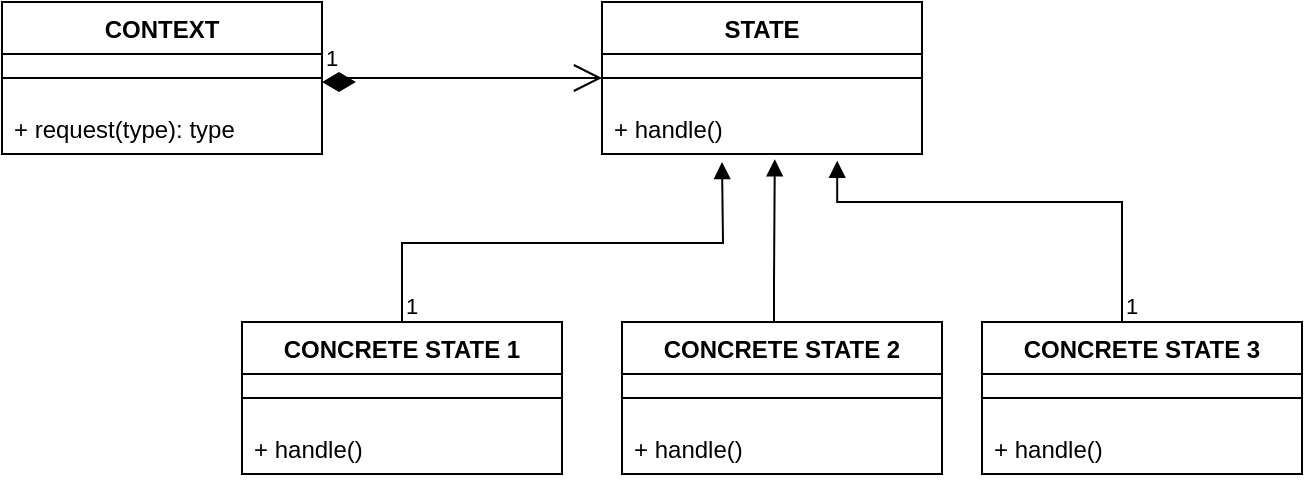 <mxfile version="21.0.8" type="device"><diagram name="Page-1" id="Hbo1CyCxLp4BQ8Umc6az"><mxGraphModel dx="1050" dy="541" grid="1" gridSize="10" guides="1" tooltips="1" connect="1" arrows="1" fold="1" page="1" pageScale="1" pageWidth="850" pageHeight="1100" math="0" shadow="0"><root><mxCell id="0"/><mxCell id="1" parent="0"/><mxCell id="VODVnnK7MFLv7QR3grY8-1" value="CONTEXT" style="swimlane;fontStyle=1;align=center;verticalAlign=top;childLayout=stackLayout;horizontal=1;startSize=26;horizontalStack=0;resizeParent=1;resizeParentMax=0;resizeLast=0;collapsible=1;marginBottom=0;whiteSpace=wrap;html=1;" vertex="1" parent="1"><mxGeometry x="130" y="60" width="160" height="76" as="geometry"/></mxCell><mxCell id="VODVnnK7MFLv7QR3grY8-3" value="" style="line;strokeWidth=1;fillColor=none;align=left;verticalAlign=middle;spacingTop=-1;spacingLeft=3;spacingRight=3;rotatable=0;labelPosition=right;points=[];portConstraint=eastwest;strokeColor=inherit;" vertex="1" parent="VODVnnK7MFLv7QR3grY8-1"><mxGeometry y="26" width="160" height="24" as="geometry"/></mxCell><mxCell id="VODVnnK7MFLv7QR3grY8-29" value="1" style="endArrow=open;html=1;endSize=12;startArrow=diamondThin;startSize=14;startFill=1;edgeStyle=orthogonalEdgeStyle;align=left;verticalAlign=bottom;rounded=0;entryX=0;entryY=0.5;entryDx=0;entryDy=0;" edge="1" parent="VODVnnK7MFLv7QR3grY8-1" target="VODVnnK7MFLv7QR3grY8-6"><mxGeometry x="-1" y="3" relative="1" as="geometry"><mxPoint x="160" y="40" as="sourcePoint"/><mxPoint x="320" y="40" as="targetPoint"/><Array as="points"><mxPoint x="170" y="40"/><mxPoint x="170" y="38"/></Array></mxGeometry></mxCell><mxCell id="VODVnnK7MFLv7QR3grY8-4" value="+ request(type): type" style="text;strokeColor=none;fillColor=none;align=left;verticalAlign=top;spacingLeft=4;spacingRight=4;overflow=hidden;rotatable=0;points=[[0,0.5],[1,0.5]];portConstraint=eastwest;whiteSpace=wrap;html=1;" vertex="1" parent="VODVnnK7MFLv7QR3grY8-1"><mxGeometry y="50" width="160" height="26" as="geometry"/></mxCell><mxCell id="VODVnnK7MFLv7QR3grY8-6" value="STATE" style="swimlane;fontStyle=1;align=center;verticalAlign=top;childLayout=stackLayout;horizontal=1;startSize=26;horizontalStack=0;resizeParent=1;resizeParentMax=0;resizeLast=0;collapsible=1;marginBottom=0;whiteSpace=wrap;html=1;" vertex="1" parent="1"><mxGeometry x="430" y="60" width="160" height="76" as="geometry"/></mxCell><mxCell id="VODVnnK7MFLv7QR3grY8-8" value="" style="line;strokeWidth=1;fillColor=none;align=left;verticalAlign=middle;spacingTop=-1;spacingLeft=3;spacingRight=3;rotatable=0;labelPosition=right;points=[];portConstraint=eastwest;strokeColor=inherit;" vertex="1" parent="VODVnnK7MFLv7QR3grY8-6"><mxGeometry y="26" width="160" height="24" as="geometry"/></mxCell><mxCell id="VODVnnK7MFLv7QR3grY8-9" value="+ handle()" style="text;strokeColor=none;fillColor=none;align=left;verticalAlign=top;spacingLeft=4;spacingRight=4;overflow=hidden;rotatable=0;points=[[0,0.5],[1,0.5]];portConstraint=eastwest;whiteSpace=wrap;html=1;" vertex="1" parent="VODVnnK7MFLv7QR3grY8-6"><mxGeometry y="50" width="160" height="26" as="geometry"/></mxCell><mxCell id="VODVnnK7MFLv7QR3grY8-10" value="CONCRETE STATE 1" style="swimlane;fontStyle=1;align=center;verticalAlign=top;childLayout=stackLayout;horizontal=1;startSize=26;horizontalStack=0;resizeParent=1;resizeParentMax=0;resizeLast=0;collapsible=1;marginBottom=0;whiteSpace=wrap;html=1;" vertex="1" parent="1"><mxGeometry x="250" y="220" width="160" height="76" as="geometry"/></mxCell><mxCell id="VODVnnK7MFLv7QR3grY8-11" value="" style="line;strokeWidth=1;fillColor=none;align=left;verticalAlign=middle;spacingTop=-1;spacingLeft=3;spacingRight=3;rotatable=0;labelPosition=right;points=[];portConstraint=eastwest;strokeColor=inherit;" vertex="1" parent="VODVnnK7MFLv7QR3grY8-10"><mxGeometry y="26" width="160" height="24" as="geometry"/></mxCell><mxCell id="VODVnnK7MFLv7QR3grY8-12" value="+ handle()" style="text;strokeColor=none;fillColor=none;align=left;verticalAlign=top;spacingLeft=4;spacingRight=4;overflow=hidden;rotatable=0;points=[[0,0.5],[1,0.5]];portConstraint=eastwest;whiteSpace=wrap;html=1;" vertex="1" parent="VODVnnK7MFLv7QR3grY8-10"><mxGeometry y="50" width="160" height="26" as="geometry"/></mxCell><mxCell id="VODVnnK7MFLv7QR3grY8-13" value="CONCRETE STATE 2" style="swimlane;fontStyle=1;align=center;verticalAlign=top;childLayout=stackLayout;horizontal=1;startSize=26;horizontalStack=0;resizeParent=1;resizeParentMax=0;resizeLast=0;collapsible=1;marginBottom=0;whiteSpace=wrap;html=1;" vertex="1" parent="1"><mxGeometry x="440" y="220" width="160" height="76" as="geometry"/></mxCell><mxCell id="VODVnnK7MFLv7QR3grY8-14" value="" style="line;strokeWidth=1;fillColor=none;align=left;verticalAlign=middle;spacingTop=-1;spacingLeft=3;spacingRight=3;rotatable=0;labelPosition=right;points=[];portConstraint=eastwest;strokeColor=inherit;" vertex="1" parent="VODVnnK7MFLv7QR3grY8-13"><mxGeometry y="26" width="160" height="24" as="geometry"/></mxCell><mxCell id="VODVnnK7MFLv7QR3grY8-15" value="+ handle()" style="text;strokeColor=none;fillColor=none;align=left;verticalAlign=top;spacingLeft=4;spacingRight=4;overflow=hidden;rotatable=0;points=[[0,0.5],[1,0.5]];portConstraint=eastwest;whiteSpace=wrap;html=1;" vertex="1" parent="VODVnnK7MFLv7QR3grY8-13"><mxGeometry y="50" width="160" height="26" as="geometry"/></mxCell><mxCell id="VODVnnK7MFLv7QR3grY8-16" value="CONCRETE STATE 3" style="swimlane;fontStyle=1;align=center;verticalAlign=top;childLayout=stackLayout;horizontal=1;startSize=26;horizontalStack=0;resizeParent=1;resizeParentMax=0;resizeLast=0;collapsible=1;marginBottom=0;whiteSpace=wrap;html=1;" vertex="1" parent="1"><mxGeometry x="620" y="220" width="160" height="76" as="geometry"/></mxCell><mxCell id="VODVnnK7MFLv7QR3grY8-27" value="" style="endArrow=block;endFill=1;html=1;edgeStyle=orthogonalEdgeStyle;align=left;verticalAlign=top;rounded=0;entryX=0.735;entryY=1.131;entryDx=0;entryDy=0;entryPerimeter=0;" edge="1" parent="VODVnnK7MFLv7QR3grY8-16" target="VODVnnK7MFLv7QR3grY8-9"><mxGeometry x="-1" relative="1" as="geometry"><mxPoint x="70" as="sourcePoint"/><mxPoint x="230" as="targetPoint"/><Array as="points"><mxPoint x="70" y="-60"/><mxPoint x="-72" y="-60"/></Array></mxGeometry></mxCell><mxCell id="VODVnnK7MFLv7QR3grY8-28" value="1" style="edgeLabel;resizable=0;html=1;align=left;verticalAlign=bottom;" connectable="0" vertex="1" parent="VODVnnK7MFLv7QR3grY8-27"><mxGeometry x="-1" relative="1" as="geometry"/></mxCell><mxCell id="VODVnnK7MFLv7QR3grY8-17" value="" style="line;strokeWidth=1;fillColor=none;align=left;verticalAlign=middle;spacingTop=-1;spacingLeft=3;spacingRight=3;rotatable=0;labelPosition=right;points=[];portConstraint=eastwest;strokeColor=inherit;" vertex="1" parent="VODVnnK7MFLv7QR3grY8-16"><mxGeometry y="26" width="160" height="24" as="geometry"/></mxCell><mxCell id="VODVnnK7MFLv7QR3grY8-18" value="+ handle()" style="text;strokeColor=none;fillColor=none;align=left;verticalAlign=top;spacingLeft=4;spacingRight=4;overflow=hidden;rotatable=0;points=[[0,0.5],[1,0.5]];portConstraint=eastwest;whiteSpace=wrap;html=1;" vertex="1" parent="VODVnnK7MFLv7QR3grY8-16"><mxGeometry y="50" width="160" height="26" as="geometry"/></mxCell><mxCell id="VODVnnK7MFLv7QR3grY8-23" value="" style="endArrow=block;endFill=1;html=1;edgeStyle=orthogonalEdgeStyle;align=left;verticalAlign=top;rounded=0;exitX=0.5;exitY=0;exitDx=0;exitDy=0;" edge="1" parent="1" source="VODVnnK7MFLv7QR3grY8-10"><mxGeometry x="-1" relative="1" as="geometry"><mxPoint x="330" y="190" as="sourcePoint"/><mxPoint x="490" y="140" as="targetPoint"/><mxPoint as="offset"/></mxGeometry></mxCell><mxCell id="VODVnnK7MFLv7QR3grY8-24" value="1" style="edgeLabel;resizable=0;html=1;align=left;verticalAlign=bottom;" connectable="0" vertex="1" parent="VODVnnK7MFLv7QR3grY8-23"><mxGeometry x="-1" relative="1" as="geometry"/></mxCell><mxCell id="VODVnnK7MFLv7QR3grY8-26" value="" style="html=1;verticalAlign=bottom;endArrow=block;edgeStyle=elbowEdgeStyle;elbow=vertical;curved=0;rounded=0;entryX=0.54;entryY=1.1;entryDx=0;entryDy=0;entryPerimeter=0;" edge="1" parent="1" source="VODVnnK7MFLv7QR3grY8-13" target="VODVnnK7MFLv7QR3grY8-9"><mxGeometry width="80" relative="1" as="geometry"><mxPoint x="380" y="280" as="sourcePoint"/><mxPoint x="460" y="280" as="targetPoint"/><Array as="points"><mxPoint x="516" y="200"/></Array></mxGeometry></mxCell></root></mxGraphModel></diagram></mxfile>